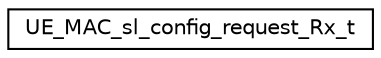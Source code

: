 digraph "Graphical Class Hierarchy"
{
 // LATEX_PDF_SIZE
  edge [fontname="Helvetica",fontsize="10",labelfontname="Helvetica",labelfontsize="10"];
  node [fontname="Helvetica",fontsize="10",shape=record];
  rankdir="LR";
  Node0 [label="UE_MAC_sl_config_request_Rx_t",height=0.2,width=0.4,color="black", fillcolor="white", style="filled",URL="$structUE__MAC__sl__config__request__Rx__t.html",tooltip=" "];
}
